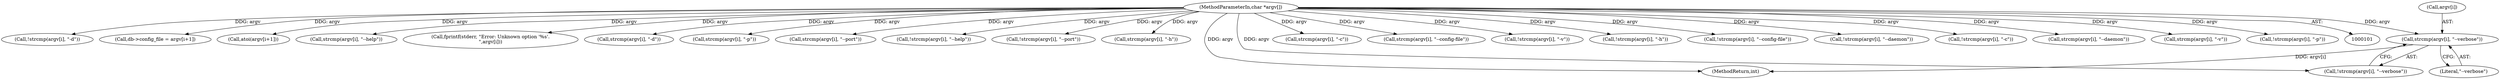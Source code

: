 digraph "0_mosquitto_9097577b49b7fdcf45d30975976dd93808ccc0c4@pointer" {
"1000299" [label="(Call,strcmp(argv[i], \"--verbose\"))"];
"1000105" [label="(MethodParameterIn,char *argv[])"];
"1000175" [label="(Call,!strcmp(argv[i], \"-d\"))"];
"1000141" [label="(Call,db->config_file = argv[i+1])"];
"1000237" [label="(Call,atoi(argv[i+1]))"];
"1000105" [label="(MethodParameterIn,char *argv[])"];
"1000203" [label="(Call,strcmp(argv[i], \"--help\"))"];
"1000312" [label="(Call,fprintf(stderr, \"Error: Unknown option '%s'.\n\",argv[i]))"];
"1000300" [label="(Call,argv[i])"];
"1000176" [label="(Call,strcmp(argv[i], \"-d\"))"];
"1000216" [label="(Call,strcmp(argv[i], \"-p\"))"];
"1000222" [label="(Call,strcmp(argv[i], \"--port\"))"];
"1000202" [label="(Call,!strcmp(argv[i], \"--help\"))"];
"1000221" [label="(Call,!strcmp(argv[i], \"--port\"))"];
"1000197" [label="(Call,strcmp(argv[i], \"-h\"))"];
"1000953" [label="(MethodReturn,int)"];
"1000298" [label="(Call,!strcmp(argv[i], \"--verbose\"))"];
"1000122" [label="(Call,strcmp(argv[i], \"-c\"))"];
"1000128" [label="(Call,strcmp(argv[i], \"--config-file\"))"];
"1000292" [label="(Call,!strcmp(argv[i], \"-v\"))"];
"1000196" [label="(Call,!strcmp(argv[i], \"-h\"))"];
"1000303" [label="(Literal,\"--verbose\")"];
"1000127" [label="(Call,!strcmp(argv[i], \"--config-file\"))"];
"1000181" [label="(Call,!strcmp(argv[i], \"--daemon\"))"];
"1000121" [label="(Call,!strcmp(argv[i], \"-c\"))"];
"1000299" [label="(Call,strcmp(argv[i], \"--verbose\"))"];
"1000182" [label="(Call,strcmp(argv[i], \"--daemon\"))"];
"1000293" [label="(Call,strcmp(argv[i], \"-v\"))"];
"1000215" [label="(Call,!strcmp(argv[i], \"-p\"))"];
"1000299" -> "1000298"  [label="AST: "];
"1000299" -> "1000303"  [label="CFG: "];
"1000300" -> "1000299"  [label="AST: "];
"1000303" -> "1000299"  [label="AST: "];
"1000298" -> "1000299"  [label="CFG: "];
"1000299" -> "1000953"  [label="DDG: argv[i]"];
"1000105" -> "1000299"  [label="DDG: argv"];
"1000105" -> "1000101"  [label="AST: "];
"1000105" -> "1000953"  [label="DDG: argv"];
"1000105" -> "1000121"  [label="DDG: argv"];
"1000105" -> "1000122"  [label="DDG: argv"];
"1000105" -> "1000127"  [label="DDG: argv"];
"1000105" -> "1000128"  [label="DDG: argv"];
"1000105" -> "1000141"  [label="DDG: argv"];
"1000105" -> "1000175"  [label="DDG: argv"];
"1000105" -> "1000176"  [label="DDG: argv"];
"1000105" -> "1000181"  [label="DDG: argv"];
"1000105" -> "1000182"  [label="DDG: argv"];
"1000105" -> "1000196"  [label="DDG: argv"];
"1000105" -> "1000197"  [label="DDG: argv"];
"1000105" -> "1000202"  [label="DDG: argv"];
"1000105" -> "1000203"  [label="DDG: argv"];
"1000105" -> "1000215"  [label="DDG: argv"];
"1000105" -> "1000216"  [label="DDG: argv"];
"1000105" -> "1000221"  [label="DDG: argv"];
"1000105" -> "1000222"  [label="DDG: argv"];
"1000105" -> "1000237"  [label="DDG: argv"];
"1000105" -> "1000292"  [label="DDG: argv"];
"1000105" -> "1000293"  [label="DDG: argv"];
"1000105" -> "1000298"  [label="DDG: argv"];
"1000105" -> "1000312"  [label="DDG: argv"];
}
